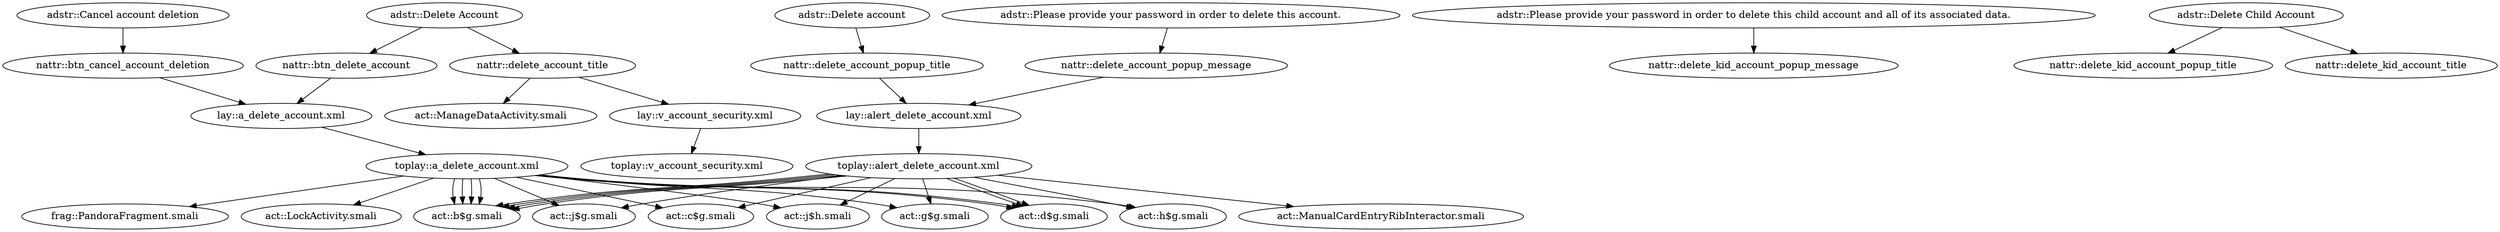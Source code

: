 digraph G {
"adstr::Delete Account" -> "nattr::btn_delete_account"
"adstr::Delete Account" -> "nattr::delete_account_title"
"adstr::Please provide your password in order to delete this account." -> "nattr::delete_account_popup_message"
"adstr::Delete account" -> "nattr::delete_account_popup_title"
"adstr::Please provide your password in order to delete this child account and all of its associated data." -> "nattr::delete_kid_account_popup_message"
"adstr::Delete Child Account" -> "nattr::delete_kid_account_popup_title"
"adstr::Delete Child Account" -> "nattr::delete_kid_account_title"
"adstr::Cancel account deletion" -> "nattr::btn_cancel_account_deletion"
"nattr::btn_delete_account" -> "lay::a_delete_account.xml"
"nattr::delete_account_title" -> "lay::v_account_security.xml"
"nattr::delete_account_popup_message" -> "lay::alert_delete_account.xml"
"nattr::delete_account_popup_title" -> "lay::alert_delete_account.xml"
"nattr::btn_cancel_account_deletion" -> "lay::a_delete_account.xml"
"nattr::delete_account_title" -> "act::ManageDataActivity.smali"
"lay::a_delete_account.xml" -> "toplay::a_delete_account.xml"
"lay::v_account_security.xml" -> "toplay::v_account_security.xml"
"lay::alert_delete_account.xml" -> "toplay::alert_delete_account.xml"
"toplay::a_delete_account.xml" -> "frag::PandoraFragment.smali"
"toplay::a_delete_account.xml" -> "act::h$g.smali"
"toplay::a_delete_account.xml" -> "act::b$g.smali"
"toplay::a_delete_account.xml" -> "act::j$g.smali"
"toplay::a_delete_account.xml" -> "act::LockActivity.smali"
"toplay::a_delete_account.xml" -> "act::c$g.smali"
"toplay::a_delete_account.xml" -> "act::b$g.smali"
"toplay::a_delete_account.xml" -> "act::j$h.smali"
"toplay::a_delete_account.xml" -> "act::g$g.smali"
"toplay::a_delete_account.xml" -> "act::b$g.smali"
"toplay::a_delete_account.xml" -> "act::d$g.smali"
"toplay::a_delete_account.xml" -> "act::b$g.smali"
"toplay::a_delete_account.xml" -> "act::d$g.smali"
"toplay::alert_delete_account.xml" -> "act::h$g.smali"
"toplay::alert_delete_account.xml" -> "act::b$g.smali"
"toplay::alert_delete_account.xml" -> "act::j$g.smali"
"toplay::alert_delete_account.xml" -> "act::ManualCardEntryRibInteractor.smali"
"toplay::alert_delete_account.xml" -> "act::c$g.smali"
"toplay::alert_delete_account.xml" -> "act::b$g.smali"
"toplay::alert_delete_account.xml" -> "act::j$h.smali"
"toplay::alert_delete_account.xml" -> "act::g$g.smali"
"toplay::alert_delete_account.xml" -> "act::b$g.smali"
"toplay::alert_delete_account.xml" -> "act::d$g.smali"
"toplay::alert_delete_account.xml" -> "act::b$g.smali"
"toplay::alert_delete_account.xml" -> "act::d$g.smali"
}
